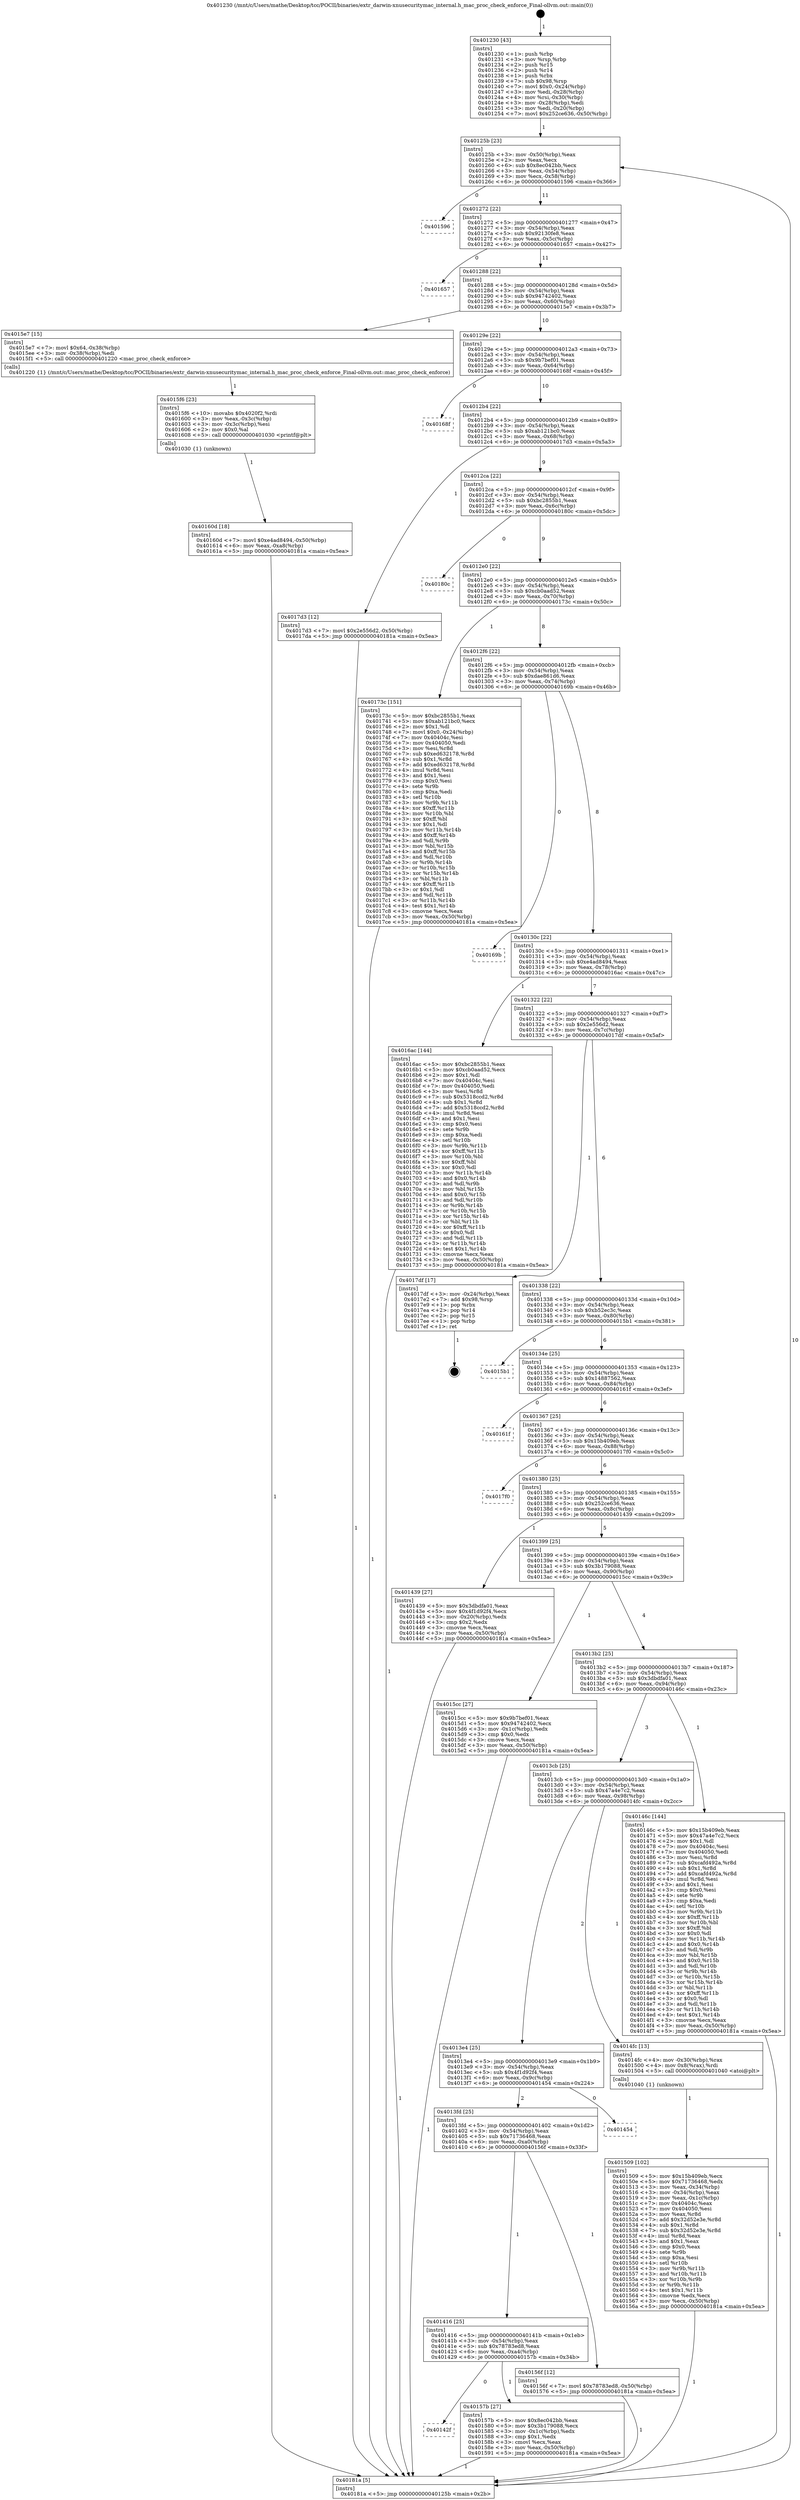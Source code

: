 digraph "0x401230" {
  label = "0x401230 (/mnt/c/Users/mathe/Desktop/tcc/POCII/binaries/extr_darwin-xnusecuritymac_internal.h_mac_proc_check_enforce_Final-ollvm.out::main(0))"
  labelloc = "t"
  node[shape=record]

  Entry [label="",width=0.3,height=0.3,shape=circle,fillcolor=black,style=filled]
  "0x40125b" [label="{
     0x40125b [23]\l
     | [instrs]\l
     &nbsp;&nbsp;0x40125b \<+3\>: mov -0x50(%rbp),%eax\l
     &nbsp;&nbsp;0x40125e \<+2\>: mov %eax,%ecx\l
     &nbsp;&nbsp;0x401260 \<+6\>: sub $0x8ec042bb,%ecx\l
     &nbsp;&nbsp;0x401266 \<+3\>: mov %eax,-0x54(%rbp)\l
     &nbsp;&nbsp;0x401269 \<+3\>: mov %ecx,-0x58(%rbp)\l
     &nbsp;&nbsp;0x40126c \<+6\>: je 0000000000401596 \<main+0x366\>\l
  }"]
  "0x401596" [label="{
     0x401596\l
  }", style=dashed]
  "0x401272" [label="{
     0x401272 [22]\l
     | [instrs]\l
     &nbsp;&nbsp;0x401272 \<+5\>: jmp 0000000000401277 \<main+0x47\>\l
     &nbsp;&nbsp;0x401277 \<+3\>: mov -0x54(%rbp),%eax\l
     &nbsp;&nbsp;0x40127a \<+5\>: sub $0x92130fe8,%eax\l
     &nbsp;&nbsp;0x40127f \<+3\>: mov %eax,-0x5c(%rbp)\l
     &nbsp;&nbsp;0x401282 \<+6\>: je 0000000000401657 \<main+0x427\>\l
  }"]
  Exit [label="",width=0.3,height=0.3,shape=circle,fillcolor=black,style=filled,peripheries=2]
  "0x401657" [label="{
     0x401657\l
  }", style=dashed]
  "0x401288" [label="{
     0x401288 [22]\l
     | [instrs]\l
     &nbsp;&nbsp;0x401288 \<+5\>: jmp 000000000040128d \<main+0x5d\>\l
     &nbsp;&nbsp;0x40128d \<+3\>: mov -0x54(%rbp),%eax\l
     &nbsp;&nbsp;0x401290 \<+5\>: sub $0x94742402,%eax\l
     &nbsp;&nbsp;0x401295 \<+3\>: mov %eax,-0x60(%rbp)\l
     &nbsp;&nbsp;0x401298 \<+6\>: je 00000000004015e7 \<main+0x3b7\>\l
  }"]
  "0x40160d" [label="{
     0x40160d [18]\l
     | [instrs]\l
     &nbsp;&nbsp;0x40160d \<+7\>: movl $0xe4ad8494,-0x50(%rbp)\l
     &nbsp;&nbsp;0x401614 \<+6\>: mov %eax,-0xa8(%rbp)\l
     &nbsp;&nbsp;0x40161a \<+5\>: jmp 000000000040181a \<main+0x5ea\>\l
  }"]
  "0x4015e7" [label="{
     0x4015e7 [15]\l
     | [instrs]\l
     &nbsp;&nbsp;0x4015e7 \<+7\>: movl $0x64,-0x38(%rbp)\l
     &nbsp;&nbsp;0x4015ee \<+3\>: mov -0x38(%rbp),%edi\l
     &nbsp;&nbsp;0x4015f1 \<+5\>: call 0000000000401220 \<mac_proc_check_enforce\>\l
     | [calls]\l
     &nbsp;&nbsp;0x401220 \{1\} (/mnt/c/Users/mathe/Desktop/tcc/POCII/binaries/extr_darwin-xnusecuritymac_internal.h_mac_proc_check_enforce_Final-ollvm.out::mac_proc_check_enforce)\l
  }"]
  "0x40129e" [label="{
     0x40129e [22]\l
     | [instrs]\l
     &nbsp;&nbsp;0x40129e \<+5\>: jmp 00000000004012a3 \<main+0x73\>\l
     &nbsp;&nbsp;0x4012a3 \<+3\>: mov -0x54(%rbp),%eax\l
     &nbsp;&nbsp;0x4012a6 \<+5\>: sub $0x9b7bef01,%eax\l
     &nbsp;&nbsp;0x4012ab \<+3\>: mov %eax,-0x64(%rbp)\l
     &nbsp;&nbsp;0x4012ae \<+6\>: je 000000000040168f \<main+0x45f\>\l
  }"]
  "0x4015f6" [label="{
     0x4015f6 [23]\l
     | [instrs]\l
     &nbsp;&nbsp;0x4015f6 \<+10\>: movabs $0x4020f2,%rdi\l
     &nbsp;&nbsp;0x401600 \<+3\>: mov %eax,-0x3c(%rbp)\l
     &nbsp;&nbsp;0x401603 \<+3\>: mov -0x3c(%rbp),%esi\l
     &nbsp;&nbsp;0x401606 \<+2\>: mov $0x0,%al\l
     &nbsp;&nbsp;0x401608 \<+5\>: call 0000000000401030 \<printf@plt\>\l
     | [calls]\l
     &nbsp;&nbsp;0x401030 \{1\} (unknown)\l
  }"]
  "0x40168f" [label="{
     0x40168f\l
  }", style=dashed]
  "0x4012b4" [label="{
     0x4012b4 [22]\l
     | [instrs]\l
     &nbsp;&nbsp;0x4012b4 \<+5\>: jmp 00000000004012b9 \<main+0x89\>\l
     &nbsp;&nbsp;0x4012b9 \<+3\>: mov -0x54(%rbp),%eax\l
     &nbsp;&nbsp;0x4012bc \<+5\>: sub $0xab121bc0,%eax\l
     &nbsp;&nbsp;0x4012c1 \<+3\>: mov %eax,-0x68(%rbp)\l
     &nbsp;&nbsp;0x4012c4 \<+6\>: je 00000000004017d3 \<main+0x5a3\>\l
  }"]
  "0x40142f" [label="{
     0x40142f\l
  }", style=dashed]
  "0x4017d3" [label="{
     0x4017d3 [12]\l
     | [instrs]\l
     &nbsp;&nbsp;0x4017d3 \<+7\>: movl $0x2e556d2,-0x50(%rbp)\l
     &nbsp;&nbsp;0x4017da \<+5\>: jmp 000000000040181a \<main+0x5ea\>\l
  }"]
  "0x4012ca" [label="{
     0x4012ca [22]\l
     | [instrs]\l
     &nbsp;&nbsp;0x4012ca \<+5\>: jmp 00000000004012cf \<main+0x9f\>\l
     &nbsp;&nbsp;0x4012cf \<+3\>: mov -0x54(%rbp),%eax\l
     &nbsp;&nbsp;0x4012d2 \<+5\>: sub $0xbc2855b1,%eax\l
     &nbsp;&nbsp;0x4012d7 \<+3\>: mov %eax,-0x6c(%rbp)\l
     &nbsp;&nbsp;0x4012da \<+6\>: je 000000000040180c \<main+0x5dc\>\l
  }"]
  "0x40157b" [label="{
     0x40157b [27]\l
     | [instrs]\l
     &nbsp;&nbsp;0x40157b \<+5\>: mov $0x8ec042bb,%eax\l
     &nbsp;&nbsp;0x401580 \<+5\>: mov $0x3b179088,%ecx\l
     &nbsp;&nbsp;0x401585 \<+3\>: mov -0x1c(%rbp),%edx\l
     &nbsp;&nbsp;0x401588 \<+3\>: cmp $0x1,%edx\l
     &nbsp;&nbsp;0x40158b \<+3\>: cmovl %ecx,%eax\l
     &nbsp;&nbsp;0x40158e \<+3\>: mov %eax,-0x50(%rbp)\l
     &nbsp;&nbsp;0x401591 \<+5\>: jmp 000000000040181a \<main+0x5ea\>\l
  }"]
  "0x40180c" [label="{
     0x40180c\l
  }", style=dashed]
  "0x4012e0" [label="{
     0x4012e0 [22]\l
     | [instrs]\l
     &nbsp;&nbsp;0x4012e0 \<+5\>: jmp 00000000004012e5 \<main+0xb5\>\l
     &nbsp;&nbsp;0x4012e5 \<+3\>: mov -0x54(%rbp),%eax\l
     &nbsp;&nbsp;0x4012e8 \<+5\>: sub $0xcb0aad52,%eax\l
     &nbsp;&nbsp;0x4012ed \<+3\>: mov %eax,-0x70(%rbp)\l
     &nbsp;&nbsp;0x4012f0 \<+6\>: je 000000000040173c \<main+0x50c\>\l
  }"]
  "0x401416" [label="{
     0x401416 [25]\l
     | [instrs]\l
     &nbsp;&nbsp;0x401416 \<+5\>: jmp 000000000040141b \<main+0x1eb\>\l
     &nbsp;&nbsp;0x40141b \<+3\>: mov -0x54(%rbp),%eax\l
     &nbsp;&nbsp;0x40141e \<+5\>: sub $0x78783ed8,%eax\l
     &nbsp;&nbsp;0x401423 \<+6\>: mov %eax,-0xa4(%rbp)\l
     &nbsp;&nbsp;0x401429 \<+6\>: je 000000000040157b \<main+0x34b\>\l
  }"]
  "0x40173c" [label="{
     0x40173c [151]\l
     | [instrs]\l
     &nbsp;&nbsp;0x40173c \<+5\>: mov $0xbc2855b1,%eax\l
     &nbsp;&nbsp;0x401741 \<+5\>: mov $0xab121bc0,%ecx\l
     &nbsp;&nbsp;0x401746 \<+2\>: mov $0x1,%dl\l
     &nbsp;&nbsp;0x401748 \<+7\>: movl $0x0,-0x24(%rbp)\l
     &nbsp;&nbsp;0x40174f \<+7\>: mov 0x40404c,%esi\l
     &nbsp;&nbsp;0x401756 \<+7\>: mov 0x404050,%edi\l
     &nbsp;&nbsp;0x40175d \<+3\>: mov %esi,%r8d\l
     &nbsp;&nbsp;0x401760 \<+7\>: sub $0xed632178,%r8d\l
     &nbsp;&nbsp;0x401767 \<+4\>: sub $0x1,%r8d\l
     &nbsp;&nbsp;0x40176b \<+7\>: add $0xed632178,%r8d\l
     &nbsp;&nbsp;0x401772 \<+4\>: imul %r8d,%esi\l
     &nbsp;&nbsp;0x401776 \<+3\>: and $0x1,%esi\l
     &nbsp;&nbsp;0x401779 \<+3\>: cmp $0x0,%esi\l
     &nbsp;&nbsp;0x40177c \<+4\>: sete %r9b\l
     &nbsp;&nbsp;0x401780 \<+3\>: cmp $0xa,%edi\l
     &nbsp;&nbsp;0x401783 \<+4\>: setl %r10b\l
     &nbsp;&nbsp;0x401787 \<+3\>: mov %r9b,%r11b\l
     &nbsp;&nbsp;0x40178a \<+4\>: xor $0xff,%r11b\l
     &nbsp;&nbsp;0x40178e \<+3\>: mov %r10b,%bl\l
     &nbsp;&nbsp;0x401791 \<+3\>: xor $0xff,%bl\l
     &nbsp;&nbsp;0x401794 \<+3\>: xor $0x1,%dl\l
     &nbsp;&nbsp;0x401797 \<+3\>: mov %r11b,%r14b\l
     &nbsp;&nbsp;0x40179a \<+4\>: and $0xff,%r14b\l
     &nbsp;&nbsp;0x40179e \<+3\>: and %dl,%r9b\l
     &nbsp;&nbsp;0x4017a1 \<+3\>: mov %bl,%r15b\l
     &nbsp;&nbsp;0x4017a4 \<+4\>: and $0xff,%r15b\l
     &nbsp;&nbsp;0x4017a8 \<+3\>: and %dl,%r10b\l
     &nbsp;&nbsp;0x4017ab \<+3\>: or %r9b,%r14b\l
     &nbsp;&nbsp;0x4017ae \<+3\>: or %r10b,%r15b\l
     &nbsp;&nbsp;0x4017b1 \<+3\>: xor %r15b,%r14b\l
     &nbsp;&nbsp;0x4017b4 \<+3\>: or %bl,%r11b\l
     &nbsp;&nbsp;0x4017b7 \<+4\>: xor $0xff,%r11b\l
     &nbsp;&nbsp;0x4017bb \<+3\>: or $0x1,%dl\l
     &nbsp;&nbsp;0x4017be \<+3\>: and %dl,%r11b\l
     &nbsp;&nbsp;0x4017c1 \<+3\>: or %r11b,%r14b\l
     &nbsp;&nbsp;0x4017c4 \<+4\>: test $0x1,%r14b\l
     &nbsp;&nbsp;0x4017c8 \<+3\>: cmovne %ecx,%eax\l
     &nbsp;&nbsp;0x4017cb \<+3\>: mov %eax,-0x50(%rbp)\l
     &nbsp;&nbsp;0x4017ce \<+5\>: jmp 000000000040181a \<main+0x5ea\>\l
  }"]
  "0x4012f6" [label="{
     0x4012f6 [22]\l
     | [instrs]\l
     &nbsp;&nbsp;0x4012f6 \<+5\>: jmp 00000000004012fb \<main+0xcb\>\l
     &nbsp;&nbsp;0x4012fb \<+3\>: mov -0x54(%rbp),%eax\l
     &nbsp;&nbsp;0x4012fe \<+5\>: sub $0xdae861d6,%eax\l
     &nbsp;&nbsp;0x401303 \<+3\>: mov %eax,-0x74(%rbp)\l
     &nbsp;&nbsp;0x401306 \<+6\>: je 000000000040169b \<main+0x46b\>\l
  }"]
  "0x40156f" [label="{
     0x40156f [12]\l
     | [instrs]\l
     &nbsp;&nbsp;0x40156f \<+7\>: movl $0x78783ed8,-0x50(%rbp)\l
     &nbsp;&nbsp;0x401576 \<+5\>: jmp 000000000040181a \<main+0x5ea\>\l
  }"]
  "0x40169b" [label="{
     0x40169b\l
  }", style=dashed]
  "0x40130c" [label="{
     0x40130c [22]\l
     | [instrs]\l
     &nbsp;&nbsp;0x40130c \<+5\>: jmp 0000000000401311 \<main+0xe1\>\l
     &nbsp;&nbsp;0x401311 \<+3\>: mov -0x54(%rbp),%eax\l
     &nbsp;&nbsp;0x401314 \<+5\>: sub $0xe4ad8494,%eax\l
     &nbsp;&nbsp;0x401319 \<+3\>: mov %eax,-0x78(%rbp)\l
     &nbsp;&nbsp;0x40131c \<+6\>: je 00000000004016ac \<main+0x47c\>\l
  }"]
  "0x4013fd" [label="{
     0x4013fd [25]\l
     | [instrs]\l
     &nbsp;&nbsp;0x4013fd \<+5\>: jmp 0000000000401402 \<main+0x1d2\>\l
     &nbsp;&nbsp;0x401402 \<+3\>: mov -0x54(%rbp),%eax\l
     &nbsp;&nbsp;0x401405 \<+5\>: sub $0x71736468,%eax\l
     &nbsp;&nbsp;0x40140a \<+6\>: mov %eax,-0xa0(%rbp)\l
     &nbsp;&nbsp;0x401410 \<+6\>: je 000000000040156f \<main+0x33f\>\l
  }"]
  "0x4016ac" [label="{
     0x4016ac [144]\l
     | [instrs]\l
     &nbsp;&nbsp;0x4016ac \<+5\>: mov $0xbc2855b1,%eax\l
     &nbsp;&nbsp;0x4016b1 \<+5\>: mov $0xcb0aad52,%ecx\l
     &nbsp;&nbsp;0x4016b6 \<+2\>: mov $0x1,%dl\l
     &nbsp;&nbsp;0x4016b8 \<+7\>: mov 0x40404c,%esi\l
     &nbsp;&nbsp;0x4016bf \<+7\>: mov 0x404050,%edi\l
     &nbsp;&nbsp;0x4016c6 \<+3\>: mov %esi,%r8d\l
     &nbsp;&nbsp;0x4016c9 \<+7\>: sub $0x5318ccd2,%r8d\l
     &nbsp;&nbsp;0x4016d0 \<+4\>: sub $0x1,%r8d\l
     &nbsp;&nbsp;0x4016d4 \<+7\>: add $0x5318ccd2,%r8d\l
     &nbsp;&nbsp;0x4016db \<+4\>: imul %r8d,%esi\l
     &nbsp;&nbsp;0x4016df \<+3\>: and $0x1,%esi\l
     &nbsp;&nbsp;0x4016e2 \<+3\>: cmp $0x0,%esi\l
     &nbsp;&nbsp;0x4016e5 \<+4\>: sete %r9b\l
     &nbsp;&nbsp;0x4016e9 \<+3\>: cmp $0xa,%edi\l
     &nbsp;&nbsp;0x4016ec \<+4\>: setl %r10b\l
     &nbsp;&nbsp;0x4016f0 \<+3\>: mov %r9b,%r11b\l
     &nbsp;&nbsp;0x4016f3 \<+4\>: xor $0xff,%r11b\l
     &nbsp;&nbsp;0x4016f7 \<+3\>: mov %r10b,%bl\l
     &nbsp;&nbsp;0x4016fa \<+3\>: xor $0xff,%bl\l
     &nbsp;&nbsp;0x4016fd \<+3\>: xor $0x0,%dl\l
     &nbsp;&nbsp;0x401700 \<+3\>: mov %r11b,%r14b\l
     &nbsp;&nbsp;0x401703 \<+4\>: and $0x0,%r14b\l
     &nbsp;&nbsp;0x401707 \<+3\>: and %dl,%r9b\l
     &nbsp;&nbsp;0x40170a \<+3\>: mov %bl,%r15b\l
     &nbsp;&nbsp;0x40170d \<+4\>: and $0x0,%r15b\l
     &nbsp;&nbsp;0x401711 \<+3\>: and %dl,%r10b\l
     &nbsp;&nbsp;0x401714 \<+3\>: or %r9b,%r14b\l
     &nbsp;&nbsp;0x401717 \<+3\>: or %r10b,%r15b\l
     &nbsp;&nbsp;0x40171a \<+3\>: xor %r15b,%r14b\l
     &nbsp;&nbsp;0x40171d \<+3\>: or %bl,%r11b\l
     &nbsp;&nbsp;0x401720 \<+4\>: xor $0xff,%r11b\l
     &nbsp;&nbsp;0x401724 \<+3\>: or $0x0,%dl\l
     &nbsp;&nbsp;0x401727 \<+3\>: and %dl,%r11b\l
     &nbsp;&nbsp;0x40172a \<+3\>: or %r11b,%r14b\l
     &nbsp;&nbsp;0x40172d \<+4\>: test $0x1,%r14b\l
     &nbsp;&nbsp;0x401731 \<+3\>: cmovne %ecx,%eax\l
     &nbsp;&nbsp;0x401734 \<+3\>: mov %eax,-0x50(%rbp)\l
     &nbsp;&nbsp;0x401737 \<+5\>: jmp 000000000040181a \<main+0x5ea\>\l
  }"]
  "0x401322" [label="{
     0x401322 [22]\l
     | [instrs]\l
     &nbsp;&nbsp;0x401322 \<+5\>: jmp 0000000000401327 \<main+0xf7\>\l
     &nbsp;&nbsp;0x401327 \<+3\>: mov -0x54(%rbp),%eax\l
     &nbsp;&nbsp;0x40132a \<+5\>: sub $0x2e556d2,%eax\l
     &nbsp;&nbsp;0x40132f \<+3\>: mov %eax,-0x7c(%rbp)\l
     &nbsp;&nbsp;0x401332 \<+6\>: je 00000000004017df \<main+0x5af\>\l
  }"]
  "0x401454" [label="{
     0x401454\l
  }", style=dashed]
  "0x4017df" [label="{
     0x4017df [17]\l
     | [instrs]\l
     &nbsp;&nbsp;0x4017df \<+3\>: mov -0x24(%rbp),%eax\l
     &nbsp;&nbsp;0x4017e2 \<+7\>: add $0x98,%rsp\l
     &nbsp;&nbsp;0x4017e9 \<+1\>: pop %rbx\l
     &nbsp;&nbsp;0x4017ea \<+2\>: pop %r14\l
     &nbsp;&nbsp;0x4017ec \<+2\>: pop %r15\l
     &nbsp;&nbsp;0x4017ee \<+1\>: pop %rbp\l
     &nbsp;&nbsp;0x4017ef \<+1\>: ret\l
  }"]
  "0x401338" [label="{
     0x401338 [22]\l
     | [instrs]\l
     &nbsp;&nbsp;0x401338 \<+5\>: jmp 000000000040133d \<main+0x10d\>\l
     &nbsp;&nbsp;0x40133d \<+3\>: mov -0x54(%rbp),%eax\l
     &nbsp;&nbsp;0x401340 \<+5\>: sub $0xb52ec3c,%eax\l
     &nbsp;&nbsp;0x401345 \<+3\>: mov %eax,-0x80(%rbp)\l
     &nbsp;&nbsp;0x401348 \<+6\>: je 00000000004015b1 \<main+0x381\>\l
  }"]
  "0x401509" [label="{
     0x401509 [102]\l
     | [instrs]\l
     &nbsp;&nbsp;0x401509 \<+5\>: mov $0x15b409eb,%ecx\l
     &nbsp;&nbsp;0x40150e \<+5\>: mov $0x71736468,%edx\l
     &nbsp;&nbsp;0x401513 \<+3\>: mov %eax,-0x34(%rbp)\l
     &nbsp;&nbsp;0x401516 \<+3\>: mov -0x34(%rbp),%eax\l
     &nbsp;&nbsp;0x401519 \<+3\>: mov %eax,-0x1c(%rbp)\l
     &nbsp;&nbsp;0x40151c \<+7\>: mov 0x40404c,%eax\l
     &nbsp;&nbsp;0x401523 \<+7\>: mov 0x404050,%esi\l
     &nbsp;&nbsp;0x40152a \<+3\>: mov %eax,%r8d\l
     &nbsp;&nbsp;0x40152d \<+7\>: add $0x32d52e3e,%r8d\l
     &nbsp;&nbsp;0x401534 \<+4\>: sub $0x1,%r8d\l
     &nbsp;&nbsp;0x401538 \<+7\>: sub $0x32d52e3e,%r8d\l
     &nbsp;&nbsp;0x40153f \<+4\>: imul %r8d,%eax\l
     &nbsp;&nbsp;0x401543 \<+3\>: and $0x1,%eax\l
     &nbsp;&nbsp;0x401546 \<+3\>: cmp $0x0,%eax\l
     &nbsp;&nbsp;0x401549 \<+4\>: sete %r9b\l
     &nbsp;&nbsp;0x40154d \<+3\>: cmp $0xa,%esi\l
     &nbsp;&nbsp;0x401550 \<+4\>: setl %r10b\l
     &nbsp;&nbsp;0x401554 \<+3\>: mov %r9b,%r11b\l
     &nbsp;&nbsp;0x401557 \<+3\>: and %r10b,%r11b\l
     &nbsp;&nbsp;0x40155a \<+3\>: xor %r10b,%r9b\l
     &nbsp;&nbsp;0x40155d \<+3\>: or %r9b,%r11b\l
     &nbsp;&nbsp;0x401560 \<+4\>: test $0x1,%r11b\l
     &nbsp;&nbsp;0x401564 \<+3\>: cmovne %edx,%ecx\l
     &nbsp;&nbsp;0x401567 \<+3\>: mov %ecx,-0x50(%rbp)\l
     &nbsp;&nbsp;0x40156a \<+5\>: jmp 000000000040181a \<main+0x5ea\>\l
  }"]
  "0x4015b1" [label="{
     0x4015b1\l
  }", style=dashed]
  "0x40134e" [label="{
     0x40134e [25]\l
     | [instrs]\l
     &nbsp;&nbsp;0x40134e \<+5\>: jmp 0000000000401353 \<main+0x123\>\l
     &nbsp;&nbsp;0x401353 \<+3\>: mov -0x54(%rbp),%eax\l
     &nbsp;&nbsp;0x401356 \<+5\>: sub $0x14887562,%eax\l
     &nbsp;&nbsp;0x40135b \<+6\>: mov %eax,-0x84(%rbp)\l
     &nbsp;&nbsp;0x401361 \<+6\>: je 000000000040161f \<main+0x3ef\>\l
  }"]
  "0x4013e4" [label="{
     0x4013e4 [25]\l
     | [instrs]\l
     &nbsp;&nbsp;0x4013e4 \<+5\>: jmp 00000000004013e9 \<main+0x1b9\>\l
     &nbsp;&nbsp;0x4013e9 \<+3\>: mov -0x54(%rbp),%eax\l
     &nbsp;&nbsp;0x4013ec \<+5\>: sub $0x4f1d92f4,%eax\l
     &nbsp;&nbsp;0x4013f1 \<+6\>: mov %eax,-0x9c(%rbp)\l
     &nbsp;&nbsp;0x4013f7 \<+6\>: je 0000000000401454 \<main+0x224\>\l
  }"]
  "0x40161f" [label="{
     0x40161f\l
  }", style=dashed]
  "0x401367" [label="{
     0x401367 [25]\l
     | [instrs]\l
     &nbsp;&nbsp;0x401367 \<+5\>: jmp 000000000040136c \<main+0x13c\>\l
     &nbsp;&nbsp;0x40136c \<+3\>: mov -0x54(%rbp),%eax\l
     &nbsp;&nbsp;0x40136f \<+5\>: sub $0x15b409eb,%eax\l
     &nbsp;&nbsp;0x401374 \<+6\>: mov %eax,-0x88(%rbp)\l
     &nbsp;&nbsp;0x40137a \<+6\>: je 00000000004017f0 \<main+0x5c0\>\l
  }"]
  "0x4014fc" [label="{
     0x4014fc [13]\l
     | [instrs]\l
     &nbsp;&nbsp;0x4014fc \<+4\>: mov -0x30(%rbp),%rax\l
     &nbsp;&nbsp;0x401500 \<+4\>: mov 0x8(%rax),%rdi\l
     &nbsp;&nbsp;0x401504 \<+5\>: call 0000000000401040 \<atoi@plt\>\l
     | [calls]\l
     &nbsp;&nbsp;0x401040 \{1\} (unknown)\l
  }"]
  "0x4017f0" [label="{
     0x4017f0\l
  }", style=dashed]
  "0x401380" [label="{
     0x401380 [25]\l
     | [instrs]\l
     &nbsp;&nbsp;0x401380 \<+5\>: jmp 0000000000401385 \<main+0x155\>\l
     &nbsp;&nbsp;0x401385 \<+3\>: mov -0x54(%rbp),%eax\l
     &nbsp;&nbsp;0x401388 \<+5\>: sub $0x252ce636,%eax\l
     &nbsp;&nbsp;0x40138d \<+6\>: mov %eax,-0x8c(%rbp)\l
     &nbsp;&nbsp;0x401393 \<+6\>: je 0000000000401439 \<main+0x209\>\l
  }"]
  "0x4013cb" [label="{
     0x4013cb [25]\l
     | [instrs]\l
     &nbsp;&nbsp;0x4013cb \<+5\>: jmp 00000000004013d0 \<main+0x1a0\>\l
     &nbsp;&nbsp;0x4013d0 \<+3\>: mov -0x54(%rbp),%eax\l
     &nbsp;&nbsp;0x4013d3 \<+5\>: sub $0x47a4e7c2,%eax\l
     &nbsp;&nbsp;0x4013d8 \<+6\>: mov %eax,-0x98(%rbp)\l
     &nbsp;&nbsp;0x4013de \<+6\>: je 00000000004014fc \<main+0x2cc\>\l
  }"]
  "0x401439" [label="{
     0x401439 [27]\l
     | [instrs]\l
     &nbsp;&nbsp;0x401439 \<+5\>: mov $0x3dbdfa01,%eax\l
     &nbsp;&nbsp;0x40143e \<+5\>: mov $0x4f1d92f4,%ecx\l
     &nbsp;&nbsp;0x401443 \<+3\>: mov -0x20(%rbp),%edx\l
     &nbsp;&nbsp;0x401446 \<+3\>: cmp $0x2,%edx\l
     &nbsp;&nbsp;0x401449 \<+3\>: cmovne %ecx,%eax\l
     &nbsp;&nbsp;0x40144c \<+3\>: mov %eax,-0x50(%rbp)\l
     &nbsp;&nbsp;0x40144f \<+5\>: jmp 000000000040181a \<main+0x5ea\>\l
  }"]
  "0x401399" [label="{
     0x401399 [25]\l
     | [instrs]\l
     &nbsp;&nbsp;0x401399 \<+5\>: jmp 000000000040139e \<main+0x16e\>\l
     &nbsp;&nbsp;0x40139e \<+3\>: mov -0x54(%rbp),%eax\l
     &nbsp;&nbsp;0x4013a1 \<+5\>: sub $0x3b179088,%eax\l
     &nbsp;&nbsp;0x4013a6 \<+6\>: mov %eax,-0x90(%rbp)\l
     &nbsp;&nbsp;0x4013ac \<+6\>: je 00000000004015cc \<main+0x39c\>\l
  }"]
  "0x40181a" [label="{
     0x40181a [5]\l
     | [instrs]\l
     &nbsp;&nbsp;0x40181a \<+5\>: jmp 000000000040125b \<main+0x2b\>\l
  }"]
  "0x401230" [label="{
     0x401230 [43]\l
     | [instrs]\l
     &nbsp;&nbsp;0x401230 \<+1\>: push %rbp\l
     &nbsp;&nbsp;0x401231 \<+3\>: mov %rsp,%rbp\l
     &nbsp;&nbsp;0x401234 \<+2\>: push %r15\l
     &nbsp;&nbsp;0x401236 \<+2\>: push %r14\l
     &nbsp;&nbsp;0x401238 \<+1\>: push %rbx\l
     &nbsp;&nbsp;0x401239 \<+7\>: sub $0x98,%rsp\l
     &nbsp;&nbsp;0x401240 \<+7\>: movl $0x0,-0x24(%rbp)\l
     &nbsp;&nbsp;0x401247 \<+3\>: mov %edi,-0x28(%rbp)\l
     &nbsp;&nbsp;0x40124a \<+4\>: mov %rsi,-0x30(%rbp)\l
     &nbsp;&nbsp;0x40124e \<+3\>: mov -0x28(%rbp),%edi\l
     &nbsp;&nbsp;0x401251 \<+3\>: mov %edi,-0x20(%rbp)\l
     &nbsp;&nbsp;0x401254 \<+7\>: movl $0x252ce636,-0x50(%rbp)\l
  }"]
  "0x40146c" [label="{
     0x40146c [144]\l
     | [instrs]\l
     &nbsp;&nbsp;0x40146c \<+5\>: mov $0x15b409eb,%eax\l
     &nbsp;&nbsp;0x401471 \<+5\>: mov $0x47a4e7c2,%ecx\l
     &nbsp;&nbsp;0x401476 \<+2\>: mov $0x1,%dl\l
     &nbsp;&nbsp;0x401478 \<+7\>: mov 0x40404c,%esi\l
     &nbsp;&nbsp;0x40147f \<+7\>: mov 0x404050,%edi\l
     &nbsp;&nbsp;0x401486 \<+3\>: mov %esi,%r8d\l
     &nbsp;&nbsp;0x401489 \<+7\>: sub $0xcafd492a,%r8d\l
     &nbsp;&nbsp;0x401490 \<+4\>: sub $0x1,%r8d\l
     &nbsp;&nbsp;0x401494 \<+7\>: add $0xcafd492a,%r8d\l
     &nbsp;&nbsp;0x40149b \<+4\>: imul %r8d,%esi\l
     &nbsp;&nbsp;0x40149f \<+3\>: and $0x1,%esi\l
     &nbsp;&nbsp;0x4014a2 \<+3\>: cmp $0x0,%esi\l
     &nbsp;&nbsp;0x4014a5 \<+4\>: sete %r9b\l
     &nbsp;&nbsp;0x4014a9 \<+3\>: cmp $0xa,%edi\l
     &nbsp;&nbsp;0x4014ac \<+4\>: setl %r10b\l
     &nbsp;&nbsp;0x4014b0 \<+3\>: mov %r9b,%r11b\l
     &nbsp;&nbsp;0x4014b3 \<+4\>: xor $0xff,%r11b\l
     &nbsp;&nbsp;0x4014b7 \<+3\>: mov %r10b,%bl\l
     &nbsp;&nbsp;0x4014ba \<+3\>: xor $0xff,%bl\l
     &nbsp;&nbsp;0x4014bd \<+3\>: xor $0x0,%dl\l
     &nbsp;&nbsp;0x4014c0 \<+3\>: mov %r11b,%r14b\l
     &nbsp;&nbsp;0x4014c3 \<+4\>: and $0x0,%r14b\l
     &nbsp;&nbsp;0x4014c7 \<+3\>: and %dl,%r9b\l
     &nbsp;&nbsp;0x4014ca \<+3\>: mov %bl,%r15b\l
     &nbsp;&nbsp;0x4014cd \<+4\>: and $0x0,%r15b\l
     &nbsp;&nbsp;0x4014d1 \<+3\>: and %dl,%r10b\l
     &nbsp;&nbsp;0x4014d4 \<+3\>: or %r9b,%r14b\l
     &nbsp;&nbsp;0x4014d7 \<+3\>: or %r10b,%r15b\l
     &nbsp;&nbsp;0x4014da \<+3\>: xor %r15b,%r14b\l
     &nbsp;&nbsp;0x4014dd \<+3\>: or %bl,%r11b\l
     &nbsp;&nbsp;0x4014e0 \<+4\>: xor $0xff,%r11b\l
     &nbsp;&nbsp;0x4014e4 \<+3\>: or $0x0,%dl\l
     &nbsp;&nbsp;0x4014e7 \<+3\>: and %dl,%r11b\l
     &nbsp;&nbsp;0x4014ea \<+3\>: or %r11b,%r14b\l
     &nbsp;&nbsp;0x4014ed \<+4\>: test $0x1,%r14b\l
     &nbsp;&nbsp;0x4014f1 \<+3\>: cmovne %ecx,%eax\l
     &nbsp;&nbsp;0x4014f4 \<+3\>: mov %eax,-0x50(%rbp)\l
     &nbsp;&nbsp;0x4014f7 \<+5\>: jmp 000000000040181a \<main+0x5ea\>\l
  }"]
  "0x4015cc" [label="{
     0x4015cc [27]\l
     | [instrs]\l
     &nbsp;&nbsp;0x4015cc \<+5\>: mov $0x9b7bef01,%eax\l
     &nbsp;&nbsp;0x4015d1 \<+5\>: mov $0x94742402,%ecx\l
     &nbsp;&nbsp;0x4015d6 \<+3\>: mov -0x1c(%rbp),%edx\l
     &nbsp;&nbsp;0x4015d9 \<+3\>: cmp $0x0,%edx\l
     &nbsp;&nbsp;0x4015dc \<+3\>: cmove %ecx,%eax\l
     &nbsp;&nbsp;0x4015df \<+3\>: mov %eax,-0x50(%rbp)\l
     &nbsp;&nbsp;0x4015e2 \<+5\>: jmp 000000000040181a \<main+0x5ea\>\l
  }"]
  "0x4013b2" [label="{
     0x4013b2 [25]\l
     | [instrs]\l
     &nbsp;&nbsp;0x4013b2 \<+5\>: jmp 00000000004013b7 \<main+0x187\>\l
     &nbsp;&nbsp;0x4013b7 \<+3\>: mov -0x54(%rbp),%eax\l
     &nbsp;&nbsp;0x4013ba \<+5\>: sub $0x3dbdfa01,%eax\l
     &nbsp;&nbsp;0x4013bf \<+6\>: mov %eax,-0x94(%rbp)\l
     &nbsp;&nbsp;0x4013c5 \<+6\>: je 000000000040146c \<main+0x23c\>\l
  }"]
  Entry -> "0x401230" [label=" 1"]
  "0x40125b" -> "0x401596" [label=" 0"]
  "0x40125b" -> "0x401272" [label=" 11"]
  "0x4017df" -> Exit [label=" 1"]
  "0x401272" -> "0x401657" [label=" 0"]
  "0x401272" -> "0x401288" [label=" 11"]
  "0x4017d3" -> "0x40181a" [label=" 1"]
  "0x401288" -> "0x4015e7" [label=" 1"]
  "0x401288" -> "0x40129e" [label=" 10"]
  "0x40173c" -> "0x40181a" [label=" 1"]
  "0x40129e" -> "0x40168f" [label=" 0"]
  "0x40129e" -> "0x4012b4" [label=" 10"]
  "0x4016ac" -> "0x40181a" [label=" 1"]
  "0x4012b4" -> "0x4017d3" [label=" 1"]
  "0x4012b4" -> "0x4012ca" [label=" 9"]
  "0x40160d" -> "0x40181a" [label=" 1"]
  "0x4012ca" -> "0x40180c" [label=" 0"]
  "0x4012ca" -> "0x4012e0" [label=" 9"]
  "0x4015f6" -> "0x40160d" [label=" 1"]
  "0x4012e0" -> "0x40173c" [label=" 1"]
  "0x4012e0" -> "0x4012f6" [label=" 8"]
  "0x4015cc" -> "0x40181a" [label=" 1"]
  "0x4012f6" -> "0x40169b" [label=" 0"]
  "0x4012f6" -> "0x40130c" [label=" 8"]
  "0x40157b" -> "0x40181a" [label=" 1"]
  "0x40130c" -> "0x4016ac" [label=" 1"]
  "0x40130c" -> "0x401322" [label=" 7"]
  "0x401416" -> "0x40157b" [label=" 1"]
  "0x401322" -> "0x4017df" [label=" 1"]
  "0x401322" -> "0x401338" [label=" 6"]
  "0x4015e7" -> "0x4015f6" [label=" 1"]
  "0x401338" -> "0x4015b1" [label=" 0"]
  "0x401338" -> "0x40134e" [label=" 6"]
  "0x4013fd" -> "0x401416" [label=" 1"]
  "0x40134e" -> "0x40161f" [label=" 0"]
  "0x40134e" -> "0x401367" [label=" 6"]
  "0x4013fd" -> "0x40156f" [label=" 1"]
  "0x401367" -> "0x4017f0" [label=" 0"]
  "0x401367" -> "0x401380" [label=" 6"]
  "0x401416" -> "0x40142f" [label=" 0"]
  "0x401380" -> "0x401439" [label=" 1"]
  "0x401380" -> "0x401399" [label=" 5"]
  "0x401439" -> "0x40181a" [label=" 1"]
  "0x401230" -> "0x40125b" [label=" 1"]
  "0x40181a" -> "0x40125b" [label=" 10"]
  "0x4013e4" -> "0x401454" [label=" 0"]
  "0x401399" -> "0x4015cc" [label=" 1"]
  "0x401399" -> "0x4013b2" [label=" 4"]
  "0x40156f" -> "0x40181a" [label=" 1"]
  "0x4013b2" -> "0x40146c" [label=" 1"]
  "0x4013b2" -> "0x4013cb" [label=" 3"]
  "0x40146c" -> "0x40181a" [label=" 1"]
  "0x4013e4" -> "0x4013fd" [label=" 2"]
  "0x4013cb" -> "0x4014fc" [label=" 1"]
  "0x4013cb" -> "0x4013e4" [label=" 2"]
  "0x4014fc" -> "0x401509" [label=" 1"]
  "0x401509" -> "0x40181a" [label=" 1"]
}
